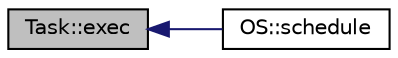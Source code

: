 digraph "Task::exec"
{
  edge [fontname="Helvetica",fontsize="10",labelfontname="Helvetica",labelfontsize="10"];
  node [fontname="Helvetica",fontsize="10",shape=record];
  rankdir="LR";
  Node1 [label="Task::exec",height=0.2,width=0.4,color="black", fillcolor="grey75", style="filled" fontcolor="black"];
  Node1 -> Node2 [dir="back",color="midnightblue",fontsize="10",style="solid",fontname="Helvetica"];
  Node2 [label="OS::schedule",height=0.2,width=0.4,color="black", fillcolor="white", style="filled",URL="$class_o_s.html#a369297b1db7e7eff986d57d62135a9f4",tooltip="kernel scheduling mechanism. Evaluates next highest priority task and executes it."];
}
